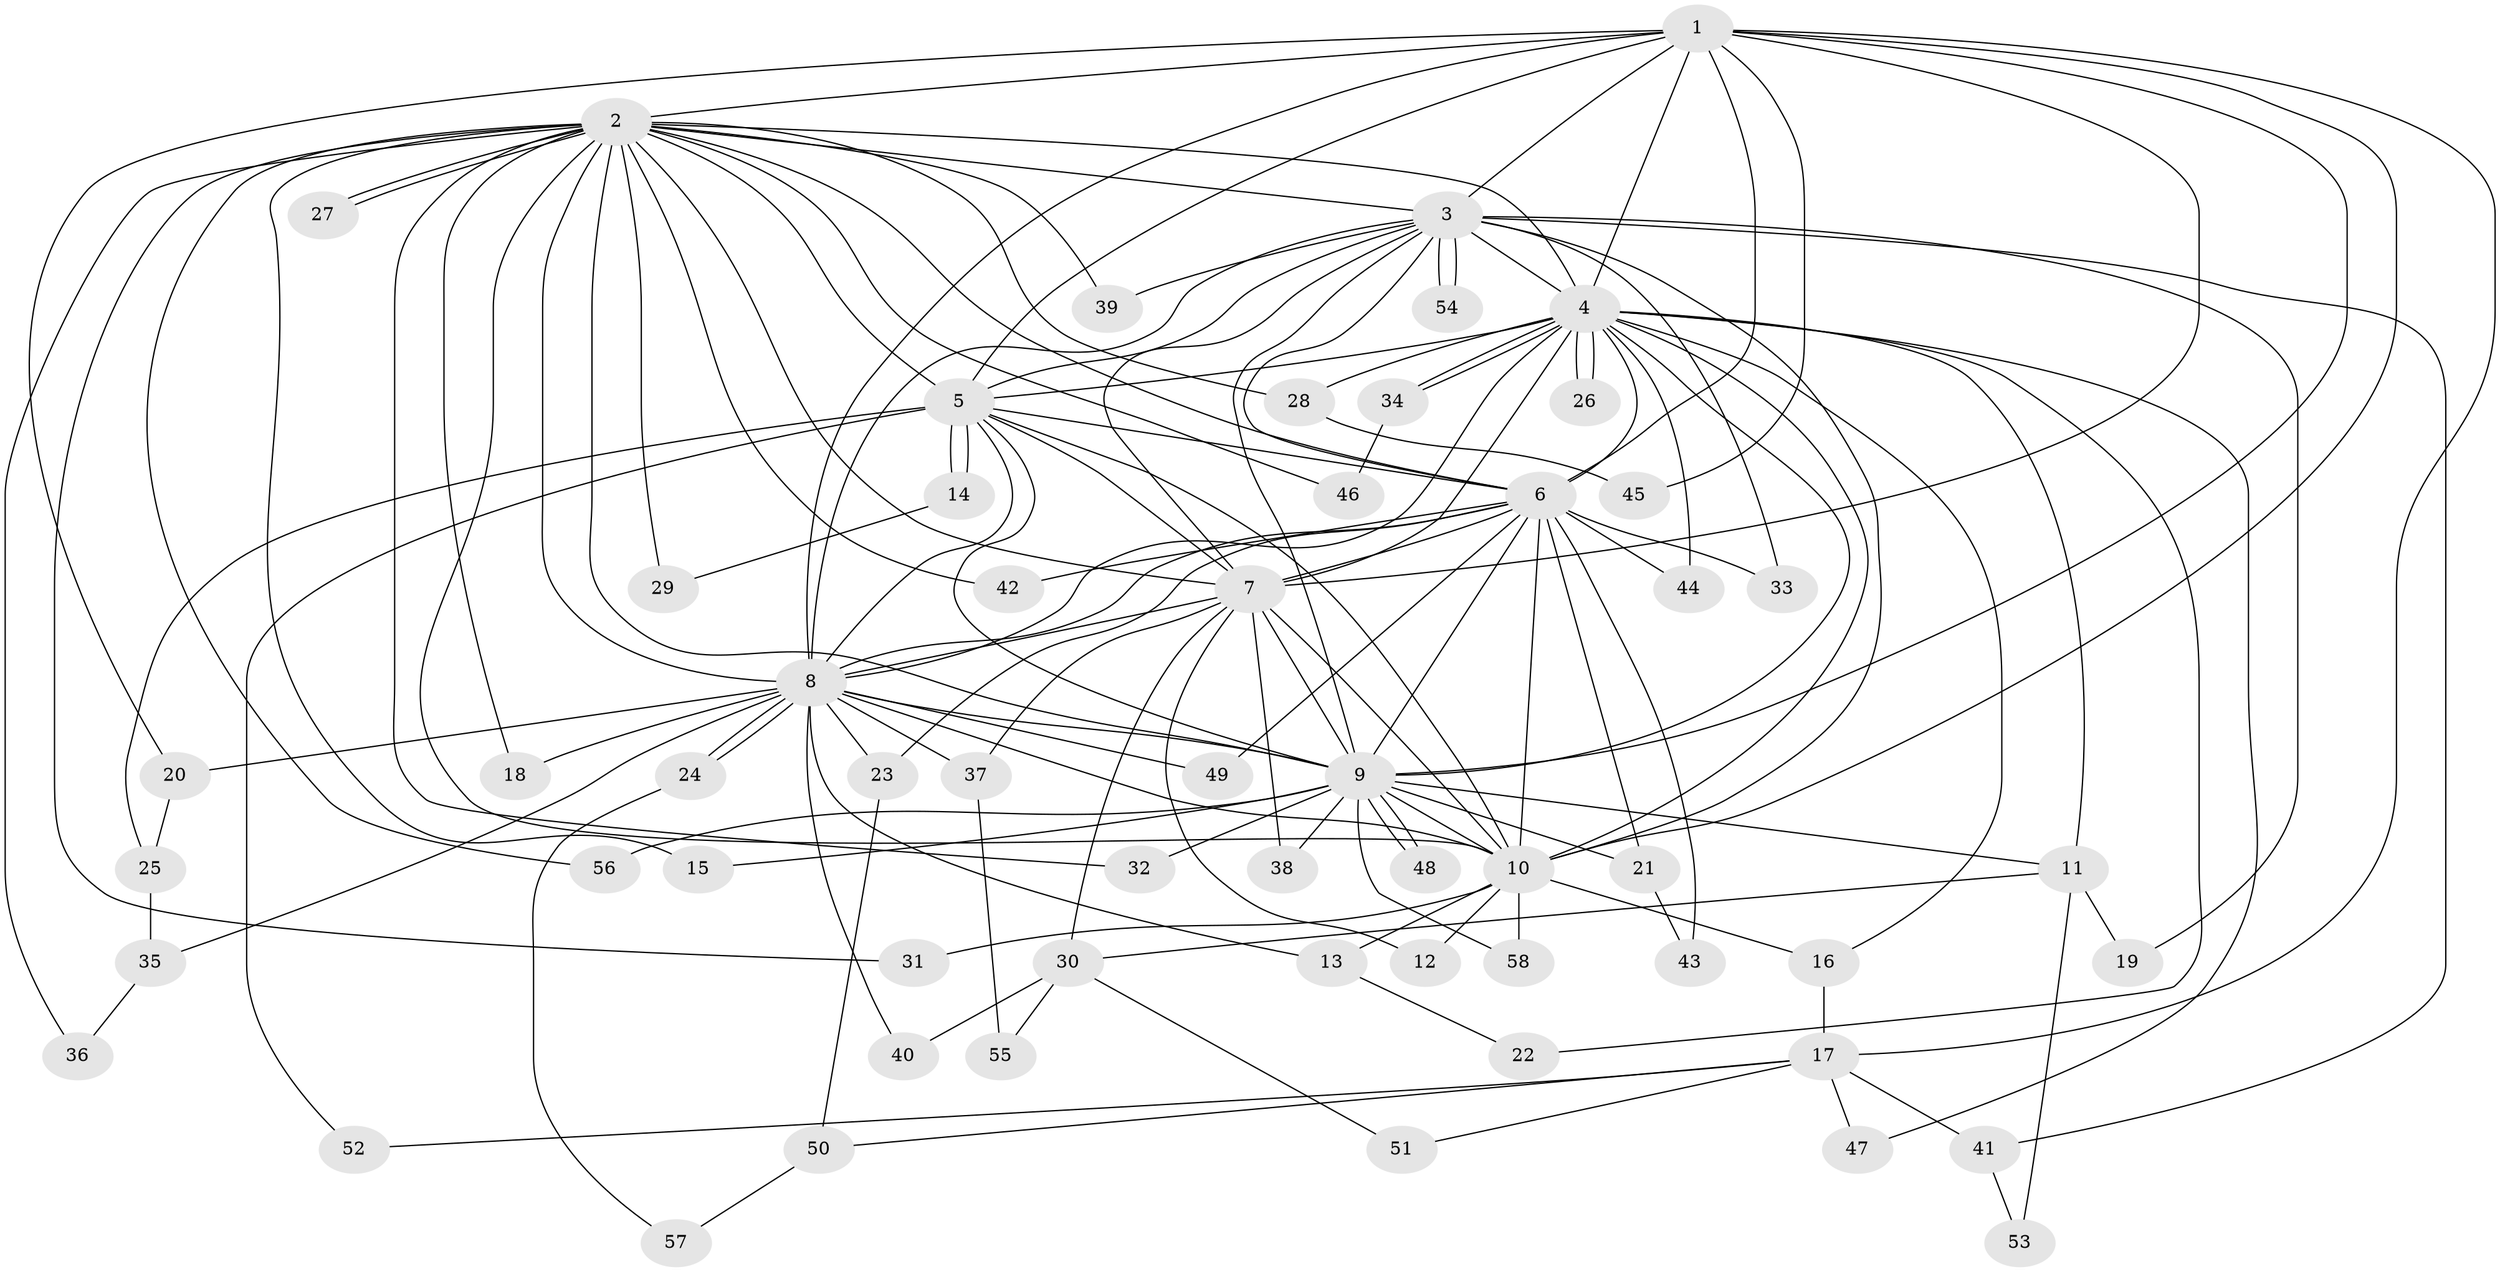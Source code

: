 // coarse degree distribution, {12: 0.043478260869565216, 16: 0.043478260869565216, 8: 0.043478260869565216, 5: 0.043478260869565216, 2: 0.6086956521739131, 7: 0.043478260869565216, 3: 0.043478260869565216, 1: 0.13043478260869565}
// Generated by graph-tools (version 1.1) at 2025/17/03/04/25 18:17:35]
// undirected, 58 vertices, 141 edges
graph export_dot {
graph [start="1"]
  node [color=gray90,style=filled];
  1;
  2;
  3;
  4;
  5;
  6;
  7;
  8;
  9;
  10;
  11;
  12;
  13;
  14;
  15;
  16;
  17;
  18;
  19;
  20;
  21;
  22;
  23;
  24;
  25;
  26;
  27;
  28;
  29;
  30;
  31;
  32;
  33;
  34;
  35;
  36;
  37;
  38;
  39;
  40;
  41;
  42;
  43;
  44;
  45;
  46;
  47;
  48;
  49;
  50;
  51;
  52;
  53;
  54;
  55;
  56;
  57;
  58;
  1 -- 2;
  1 -- 3;
  1 -- 4;
  1 -- 5;
  1 -- 6;
  1 -- 7;
  1 -- 8;
  1 -- 9;
  1 -- 10;
  1 -- 17;
  1 -- 20;
  1 -- 45;
  2 -- 3;
  2 -- 4;
  2 -- 5;
  2 -- 6;
  2 -- 7;
  2 -- 8;
  2 -- 9;
  2 -- 10;
  2 -- 15;
  2 -- 18;
  2 -- 27;
  2 -- 27;
  2 -- 28;
  2 -- 29;
  2 -- 31;
  2 -- 32;
  2 -- 36;
  2 -- 39;
  2 -- 42;
  2 -- 46;
  2 -- 56;
  3 -- 4;
  3 -- 5;
  3 -- 6;
  3 -- 7;
  3 -- 8;
  3 -- 9;
  3 -- 10;
  3 -- 19;
  3 -- 33;
  3 -- 39;
  3 -- 41;
  3 -- 54;
  3 -- 54;
  4 -- 5;
  4 -- 6;
  4 -- 7;
  4 -- 8;
  4 -- 9;
  4 -- 10;
  4 -- 11;
  4 -- 16;
  4 -- 22;
  4 -- 26;
  4 -- 26;
  4 -- 28;
  4 -- 34;
  4 -- 34;
  4 -- 44;
  4 -- 47;
  5 -- 6;
  5 -- 7;
  5 -- 8;
  5 -- 9;
  5 -- 10;
  5 -- 14;
  5 -- 14;
  5 -- 25;
  5 -- 52;
  6 -- 7;
  6 -- 8;
  6 -- 9;
  6 -- 10;
  6 -- 21;
  6 -- 23;
  6 -- 33;
  6 -- 42;
  6 -- 43;
  6 -- 44;
  6 -- 49;
  7 -- 8;
  7 -- 9;
  7 -- 10;
  7 -- 12;
  7 -- 30;
  7 -- 37;
  7 -- 38;
  8 -- 9;
  8 -- 10;
  8 -- 13;
  8 -- 18;
  8 -- 20;
  8 -- 23;
  8 -- 24;
  8 -- 24;
  8 -- 35;
  8 -- 37;
  8 -- 40;
  8 -- 49;
  9 -- 10;
  9 -- 11;
  9 -- 15;
  9 -- 21;
  9 -- 32;
  9 -- 38;
  9 -- 48;
  9 -- 48;
  9 -- 56;
  9 -- 58;
  10 -- 12;
  10 -- 13;
  10 -- 16;
  10 -- 31;
  10 -- 58;
  11 -- 19;
  11 -- 30;
  11 -- 53;
  13 -- 22;
  14 -- 29;
  16 -- 17;
  17 -- 41;
  17 -- 47;
  17 -- 50;
  17 -- 51;
  17 -- 52;
  20 -- 25;
  21 -- 43;
  23 -- 50;
  24 -- 57;
  25 -- 35;
  28 -- 45;
  30 -- 40;
  30 -- 51;
  30 -- 55;
  34 -- 46;
  35 -- 36;
  37 -- 55;
  41 -- 53;
  50 -- 57;
}

